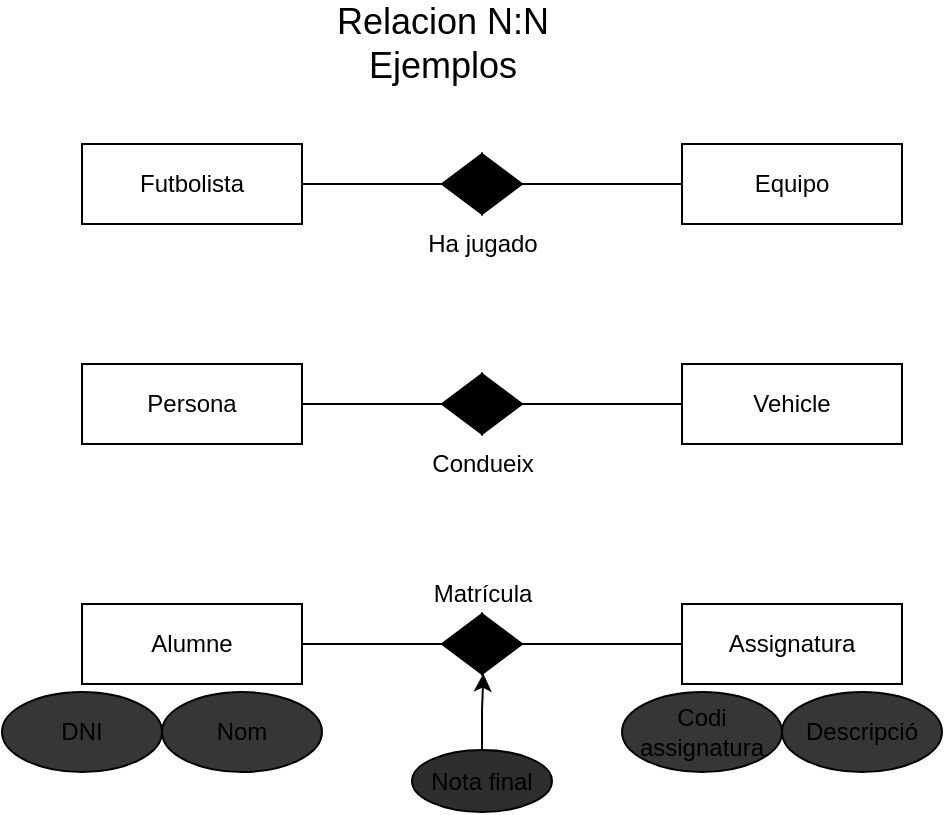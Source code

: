<mxfile version="15.2.7" type="device" pages="3"><diagram id="wQPyTj9Tl4LzuEljFUZk" name="Page-1"><mxGraphModel dx="538" dy="413" grid="1" gridSize="10" guides="1" tooltips="1" connect="1" arrows="1" fold="1" page="1" pageScale="1" pageWidth="583" pageHeight="827" math="0" shadow="0"><root><mxCell id="0"/><mxCell id="1" parent="0"/><mxCell id="dQi-Q5Y06BaNytwtdvyB-1" value="Futbolista" style="rounded=0;whiteSpace=wrap;html=1;" vertex="1" parent="1"><mxGeometry x="60" y="80" width="110" height="40" as="geometry"/></mxCell><mxCell id="dQi-Q5Y06BaNytwtdvyB-2" value="" style="endArrow=none;html=1;exitX=1;exitY=0.5;exitDx=0;exitDy=0;entryX=1;entryY=0.5;entryDx=0;entryDy=0;" edge="1" parent="1" source="dQi-Q5Y06BaNytwtdvyB-1" target="dQi-Q5Y06BaNytwtdvyB-3"><mxGeometry width="50" height="50" relative="1" as="geometry"><mxPoint x="290" y="300" as="sourcePoint"/><mxPoint x="240" y="100" as="targetPoint"/></mxGeometry></mxCell><mxCell id="dQi-Q5Y06BaNytwtdvyB-3" value="" style="triangle;whiteSpace=wrap;html=1;rotation=-180;fillColor=#000000;" vertex="1" parent="1"><mxGeometry x="240" y="85" width="20" height="30" as="geometry"/></mxCell><mxCell id="dQi-Q5Y06BaNytwtdvyB-4" value="" style="triangle;whiteSpace=wrap;html=1;fillColor=#000000;" vertex="1" parent="1"><mxGeometry x="260" y="85" width="20" height="30" as="geometry"/></mxCell><mxCell id="dQi-Q5Y06BaNytwtdvyB-6" value="Equipo" style="rounded=0;whiteSpace=wrap;html=1;" vertex="1" parent="1"><mxGeometry x="360" y="80" width="110" height="40" as="geometry"/></mxCell><mxCell id="dQi-Q5Y06BaNytwtdvyB-7" value="" style="endArrow=none;html=1;entryX=0;entryY=0.5;entryDx=0;entryDy=0;exitX=1;exitY=0.5;exitDx=0;exitDy=0;" edge="1" parent="1" source="dQi-Q5Y06BaNytwtdvyB-4" target="dQi-Q5Y06BaNytwtdvyB-6"><mxGeometry width="50" height="50" relative="1" as="geometry"><mxPoint x="260" y="150" as="sourcePoint"/><mxPoint x="310" y="100" as="targetPoint"/></mxGeometry></mxCell><mxCell id="dQi-Q5Y06BaNytwtdvyB-8" value="Ha jugado" style="text;html=1;align=center;verticalAlign=middle;resizable=0;points=[];autosize=1;strokeColor=none;fillColor=none;" vertex="1" parent="1"><mxGeometry x="225" y="120" width="70" height="20" as="geometry"/></mxCell><mxCell id="dQi-Q5Y06BaNytwtdvyB-9" value="&lt;font style=&quot;font-size: 18px&quot;&gt;Relacion N:N&lt;br&gt;Ejemplos&lt;/font&gt;" style="text;html=1;align=center;verticalAlign=middle;resizable=0;points=[];autosize=1;strokeColor=none;fillColor=none;" vertex="1" parent="1"><mxGeometry x="180" y="10" width="120" height="40" as="geometry"/></mxCell><mxCell id="dQi-Q5Y06BaNytwtdvyB-10" value="Persona" style="rounded=0;whiteSpace=wrap;html=1;" vertex="1" parent="1"><mxGeometry x="60" y="190" width="110" height="40" as="geometry"/></mxCell><mxCell id="dQi-Q5Y06BaNytwtdvyB-11" value="" style="endArrow=none;html=1;exitX=1;exitY=0.5;exitDx=0;exitDy=0;entryX=1;entryY=0.5;entryDx=0;entryDy=0;" edge="1" parent="1" source="dQi-Q5Y06BaNytwtdvyB-10" target="dQi-Q5Y06BaNytwtdvyB-12"><mxGeometry width="50" height="50" relative="1" as="geometry"><mxPoint x="290" y="410" as="sourcePoint"/><mxPoint x="240" y="210" as="targetPoint"/></mxGeometry></mxCell><mxCell id="dQi-Q5Y06BaNytwtdvyB-12" value="" style="triangle;whiteSpace=wrap;html=1;rotation=-180;fillColor=#000000;" vertex="1" parent="1"><mxGeometry x="240" y="195" width="20" height="30" as="geometry"/></mxCell><mxCell id="dQi-Q5Y06BaNytwtdvyB-13" value="" style="triangle;whiteSpace=wrap;html=1;fillColor=#000000;" vertex="1" parent="1"><mxGeometry x="260" y="195" width="20" height="30" as="geometry"/></mxCell><mxCell id="dQi-Q5Y06BaNytwtdvyB-14" value="Vehicle" style="rounded=0;whiteSpace=wrap;html=1;" vertex="1" parent="1"><mxGeometry x="360" y="190" width="110" height="40" as="geometry"/></mxCell><mxCell id="dQi-Q5Y06BaNytwtdvyB-15" value="" style="endArrow=none;html=1;entryX=0;entryY=0.5;entryDx=0;entryDy=0;exitX=1;exitY=0.5;exitDx=0;exitDy=0;" edge="1" parent="1" source="dQi-Q5Y06BaNytwtdvyB-13" target="dQi-Q5Y06BaNytwtdvyB-14"><mxGeometry width="50" height="50" relative="1" as="geometry"><mxPoint x="260" y="260" as="sourcePoint"/><mxPoint x="310" y="210" as="targetPoint"/></mxGeometry></mxCell><mxCell id="dQi-Q5Y06BaNytwtdvyB-16" value="Condueix" style="text;html=1;align=center;verticalAlign=middle;resizable=0;points=[];autosize=1;strokeColor=none;fillColor=none;" vertex="1" parent="1"><mxGeometry x="225" y="230" width="70" height="20" as="geometry"/></mxCell><mxCell id="dQi-Q5Y06BaNytwtdvyB-17" value="Alumne" style="rounded=0;whiteSpace=wrap;html=1;" vertex="1" parent="1"><mxGeometry x="60" y="310" width="110" height="40" as="geometry"/></mxCell><mxCell id="dQi-Q5Y06BaNytwtdvyB-18" value="" style="endArrow=none;html=1;exitX=1;exitY=0.5;exitDx=0;exitDy=0;entryX=1;entryY=0.5;entryDx=0;entryDy=0;" edge="1" parent="1" source="dQi-Q5Y06BaNytwtdvyB-17" target="dQi-Q5Y06BaNytwtdvyB-19"><mxGeometry width="50" height="50" relative="1" as="geometry"><mxPoint x="290" y="530" as="sourcePoint"/><mxPoint x="240" y="330" as="targetPoint"/></mxGeometry></mxCell><mxCell id="dQi-Q5Y06BaNytwtdvyB-19" value="" style="triangle;whiteSpace=wrap;html=1;rotation=-180;fillColor=#000000;" vertex="1" parent="1"><mxGeometry x="240" y="315" width="20" height="30" as="geometry"/></mxCell><mxCell id="dQi-Q5Y06BaNytwtdvyB-20" value="" style="triangle;whiteSpace=wrap;html=1;fillColor=#000000;" vertex="1" parent="1"><mxGeometry x="260" y="315" width="20" height="30" as="geometry"/></mxCell><mxCell id="dQi-Q5Y06BaNytwtdvyB-21" value="Assignatura" style="rounded=0;whiteSpace=wrap;html=1;" vertex="1" parent="1"><mxGeometry x="360" y="310" width="110" height="40" as="geometry"/></mxCell><mxCell id="dQi-Q5Y06BaNytwtdvyB-22" value="" style="endArrow=none;html=1;entryX=0;entryY=0.5;entryDx=0;entryDy=0;exitX=1;exitY=0.5;exitDx=0;exitDy=0;" edge="1" parent="1" source="dQi-Q5Y06BaNytwtdvyB-20" target="dQi-Q5Y06BaNytwtdvyB-21"><mxGeometry width="50" height="50" relative="1" as="geometry"><mxPoint x="260" y="380" as="sourcePoint"/><mxPoint x="310" y="330" as="targetPoint"/></mxGeometry></mxCell><mxCell id="dQi-Q5Y06BaNytwtdvyB-23" value="Nom" style="ellipse;whiteSpace=wrap;html=1;fillColor=#363636;" vertex="1" parent="1"><mxGeometry x="100" y="354" width="80" height="40" as="geometry"/></mxCell><mxCell id="dQi-Q5Y06BaNytwtdvyB-24" value="DNI" style="ellipse;whiteSpace=wrap;html=1;fillColor=#363636;" vertex="1" parent="1"><mxGeometry x="20" y="354" width="80" height="40" as="geometry"/></mxCell><mxCell id="dQi-Q5Y06BaNytwtdvyB-25" value="Descripció" style="ellipse;whiteSpace=wrap;html=1;fillColor=#363636;" vertex="1" parent="1"><mxGeometry x="410" y="354" width="80" height="40" as="geometry"/></mxCell><mxCell id="dQi-Q5Y06BaNytwtdvyB-26" value="Codi assignatura" style="ellipse;whiteSpace=wrap;html=1;fillColor=#363636;" vertex="1" parent="1"><mxGeometry x="330" y="354" width="80" height="40" as="geometry"/></mxCell><mxCell id="dQi-Q5Y06BaNytwtdvyB-27" value="Matrícula" style="text;html=1;align=center;verticalAlign=middle;resizable=0;points=[];autosize=1;strokeColor=none;fillColor=none;" vertex="1" parent="1"><mxGeometry x="230" y="295" width="60" height="20" as="geometry"/></mxCell><mxCell id="dQi-Q5Y06BaNytwtdvyB-29" style="edgeStyle=orthogonalEdgeStyle;rounded=0;orthogonalLoop=1;jettySize=auto;html=1;entryX=0.036;entryY=0.993;entryDx=0;entryDy=0;entryPerimeter=0;" edge="1" parent="1" source="dQi-Q5Y06BaNytwtdvyB-28" target="dQi-Q5Y06BaNytwtdvyB-20"><mxGeometry relative="1" as="geometry"><mxPoint x="259" y="349" as="targetPoint"/></mxGeometry></mxCell><mxCell id="dQi-Q5Y06BaNytwtdvyB-28" value="Nota final" style="ellipse;whiteSpace=wrap;html=1;fillColor=#2E2E2E;" vertex="1" parent="1"><mxGeometry x="225" y="383" width="70" height="31" as="geometry"/></mxCell></root></mxGraphModel></diagram><diagram id="2DiPhbe6TY--OHxUYzow" name="Page-2"><mxGraphModel dx="538" dy="413" grid="1" gridSize="10" guides="1" tooltips="1" connect="1" arrows="1" fold="1" page="1" pageScale="1" pageWidth="583" pageHeight="827" math="0" shadow="0"><root><mxCell id="i9YJpoPUIVaVUwR-LBMG-0"/><mxCell id="i9YJpoPUIVaVUwR-LBMG-1" parent="i9YJpoPUIVaVUwR-LBMG-0"/><mxCell id="b6M7zPw-T7OZiNa0igSl-0" value="&lt;font style=&quot;font-size: 18px&quot;&gt;Relacion 1 a 1&lt;/font&gt;" style="text;html=1;align=center;verticalAlign=middle;resizable=0;points=[];autosize=1;strokeColor=none;fillColor=none;" vertex="1" parent="i9YJpoPUIVaVUwR-LBMG-1"><mxGeometry x="220" y="10" width="130" height="20" as="geometry"/></mxCell><mxCell id="b6M7zPw-T7OZiNa0igSl-1" value="Jugador" style="rounded=0;whiteSpace=wrap;html=1;fillColor=#2E2E2E;" vertex="1" parent="i9YJpoPUIVaVUwR-LBMG-1"><mxGeometry x="60" y="80" width="120" height="40" as="geometry"/></mxCell><mxCell id="b6M7zPw-T7OZiNa0igSl-2" value="Dorsal" style="rounded=0;whiteSpace=wrap;html=1;fillColor=#2E2E2E;" vertex="1" parent="i9YJpoPUIVaVUwR-LBMG-1"><mxGeometry x="380" y="80" width="120" height="40" as="geometry"/></mxCell><mxCell id="b6M7zPw-T7OZiNa0igSl-3" value="" style="endArrow=none;html=1;exitX=1;exitY=0.5;exitDx=0;exitDy=0;startArrow=none;" edge="1" parent="i9YJpoPUIVaVUwR-LBMG-1" source="b6M7zPw-T7OZiNa0igSl-7"><mxGeometry width="50" height="50" relative="1" as="geometry"><mxPoint x="310" y="250" as="sourcePoint"/><mxPoint x="270" y="100" as="targetPoint"/></mxGeometry></mxCell><mxCell id="b6M7zPw-T7OZiNa0igSl-4" value="" style="endArrow=none;html=1;exitX=1;exitY=0.5;exitDx=0;exitDy=0;entryX=0;entryY=0.5;entryDx=0;entryDy=0;" edge="1" parent="i9YJpoPUIVaVUwR-LBMG-1" target="b6M7zPw-T7OZiNa0igSl-2"><mxGeometry width="50" height="50" relative="1" as="geometry"><mxPoint x="290" y="99.71" as="sourcePoint"/><mxPoint x="380" y="100" as="targetPoint"/></mxGeometry></mxCell><mxCell id="b6M7zPw-T7OZiNa0igSl-5" value="" style="triangle;whiteSpace=wrap;html=1;fillColor=#2E2E2E;" vertex="1" parent="i9YJpoPUIVaVUwR-LBMG-1"><mxGeometry x="282" y="85" width="20" height="30" as="geometry"/></mxCell><mxCell id="b6M7zPw-T7OZiNa0igSl-7" value="" style="triangle;whiteSpace=wrap;html=1;fillColor=#2E2E2E;rotation=-180;" vertex="1" parent="i9YJpoPUIVaVUwR-LBMG-1"><mxGeometry x="262" y="85" width="20" height="30" as="geometry"/></mxCell><mxCell id="b6M7zPw-T7OZiNa0igSl-8" value="" style="endArrow=none;html=1;exitX=1;exitY=0.5;exitDx=0;exitDy=0;" edge="1" parent="i9YJpoPUIVaVUwR-LBMG-1" source="b6M7zPw-T7OZiNa0igSl-1" target="b6M7zPw-T7OZiNa0igSl-7"><mxGeometry width="50" height="50" relative="1" as="geometry"><mxPoint x="180" y="100" as="sourcePoint"/><mxPoint x="270" y="100" as="targetPoint"/></mxGeometry></mxCell><mxCell id="b6M7zPw-T7OZiNa0igSl-9" value="Persona" style="rounded=0;whiteSpace=wrap;html=1;fillColor=#2E2E2E;" vertex="1" parent="i9YJpoPUIVaVUwR-LBMG-1"><mxGeometry x="60" y="170" width="120" height="40" as="geometry"/></mxCell><mxCell id="b6M7zPw-T7OZiNa0igSl-10" value="Ciudad" style="rounded=0;whiteSpace=wrap;html=1;fillColor=#2E2E2E;" vertex="1" parent="i9YJpoPUIVaVUwR-LBMG-1"><mxGeometry x="380" y="170" width="120" height="40" as="geometry"/></mxCell><mxCell id="b6M7zPw-T7OZiNa0igSl-11" value="" style="endArrow=none;html=1;exitX=1;exitY=0.5;exitDx=0;exitDy=0;startArrow=none;" edge="1" parent="i9YJpoPUIVaVUwR-LBMG-1" source="b6M7zPw-T7OZiNa0igSl-14"><mxGeometry width="50" height="50" relative="1" as="geometry"><mxPoint x="310" y="340" as="sourcePoint"/><mxPoint x="270" y="190" as="targetPoint"/></mxGeometry></mxCell><mxCell id="b6M7zPw-T7OZiNa0igSl-12" value="" style="endArrow=none;html=1;exitX=1;exitY=0.5;exitDx=0;exitDy=0;entryX=0;entryY=0.5;entryDx=0;entryDy=0;" edge="1" parent="i9YJpoPUIVaVUwR-LBMG-1" target="b6M7zPw-T7OZiNa0igSl-10"><mxGeometry width="50" height="50" relative="1" as="geometry"><mxPoint x="290" y="189.71" as="sourcePoint"/><mxPoint x="380" y="190" as="targetPoint"/></mxGeometry></mxCell><mxCell id="b6M7zPw-T7OZiNa0igSl-13" value="" style="triangle;whiteSpace=wrap;html=1;fillColor=#2E2E2E;" vertex="1" parent="i9YJpoPUIVaVUwR-LBMG-1"><mxGeometry x="282" y="175" width="20" height="30" as="geometry"/></mxCell><mxCell id="b6M7zPw-T7OZiNa0igSl-14" value="" style="triangle;whiteSpace=wrap;html=1;fillColor=#2E2E2E;rotation=-180;" vertex="1" parent="i9YJpoPUIVaVUwR-LBMG-1"><mxGeometry x="262" y="175" width="20" height="30" as="geometry"/></mxCell><mxCell id="b6M7zPw-T7OZiNa0igSl-15" value="" style="endArrow=none;html=1;exitX=1;exitY=0.5;exitDx=0;exitDy=0;" edge="1" parent="i9YJpoPUIVaVUwR-LBMG-1" source="b6M7zPw-T7OZiNa0igSl-9" target="b6M7zPw-T7OZiNa0igSl-14"><mxGeometry width="50" height="50" relative="1" as="geometry"><mxPoint x="180" y="190" as="sourcePoint"/><mxPoint x="270" y="190" as="targetPoint"/></mxGeometry></mxCell></root></mxGraphModel></diagram><diagram id="A50Smxv-dE7bL32kr5zA" name="Page-3"><mxGraphModel dx="258" dy="198" grid="1" gridSize="10" guides="1" tooltips="1" connect="1" arrows="1" fold="1" page="1" pageScale="1" pageWidth="583" pageHeight="827" math="0" shadow="0"><root><mxCell id="LcgUzy49oSnoOYfDpTwX-0"/><mxCell id="LcgUzy49oSnoOYfDpTwX-1" parent="LcgUzy49oSnoOYfDpTwX-0"/><mxCell id="LcgUzy49oSnoOYfDpTwX-2" value="&lt;font style=&quot;font-size: 18px&quot;&gt;Relacion 1 a N&lt;/font&gt;" style="text;html=1;align=center;verticalAlign=middle;resizable=0;points=[];autosize=1;strokeColor=none;fillColor=none;" vertex="1" parent="LcgUzy49oSnoOYfDpTwX-1"><mxGeometry x="227" y="10" width="130" height="20" as="geometry"/></mxCell><mxCell id="SG_nl1Tu1vs19xFI_bFU-0" value="Aerolinea" style="rounded=0;whiteSpace=wrap;html=1;fillColor=#2E2E2E;" vertex="1" parent="LcgUzy49oSnoOYfDpTwX-1"><mxGeometry x="60" y="80" width="120" height="40" as="geometry"/></mxCell><mxCell id="SG_nl1Tu1vs19xFI_bFU-1" value="Avion" style="rounded=0;whiteSpace=wrap;html=1;fillColor=#2E2E2E;" vertex="1" parent="LcgUzy49oSnoOYfDpTwX-1"><mxGeometry x="380" y="80" width="120" height="40" as="geometry"/></mxCell><mxCell id="SG_nl1Tu1vs19xFI_bFU-2" value="" style="endArrow=none;html=1;exitX=1;exitY=0.5;exitDx=0;exitDy=0;startArrow=none;" edge="1" parent="LcgUzy49oSnoOYfDpTwX-1" source="SG_nl1Tu1vs19xFI_bFU-5"><mxGeometry width="50" height="50" relative="1" as="geometry"><mxPoint x="310" y="250" as="sourcePoint"/><mxPoint x="270" y="100" as="targetPoint"/></mxGeometry></mxCell><mxCell id="SG_nl1Tu1vs19xFI_bFU-3" value="" style="endArrow=none;html=1;exitX=1;exitY=0.5;exitDx=0;exitDy=0;entryX=0;entryY=0.5;entryDx=0;entryDy=0;" edge="1" parent="LcgUzy49oSnoOYfDpTwX-1" target="SG_nl1Tu1vs19xFI_bFU-1"><mxGeometry width="50" height="50" relative="1" as="geometry"><mxPoint x="290" y="99.71" as="sourcePoint"/><mxPoint x="380" y="100" as="targetPoint"/></mxGeometry></mxCell><mxCell id="SG_nl1Tu1vs19xFI_bFU-4" value="" style="triangle;whiteSpace=wrap;html=1;fillColor=#000000;" vertex="1" parent="LcgUzy49oSnoOYfDpTwX-1"><mxGeometry x="282" y="85" width="20" height="30" as="geometry"/></mxCell><mxCell id="SG_nl1Tu1vs19xFI_bFU-5" value="" style="triangle;whiteSpace=wrap;html=1;fillColor=#2E2E2E;rotation=-180;" vertex="1" parent="LcgUzy49oSnoOYfDpTwX-1"><mxGeometry x="262" y="85" width="20" height="30" as="geometry"/></mxCell><mxCell id="SG_nl1Tu1vs19xFI_bFU-6" value="" style="endArrow=none;html=1;exitX=1;exitY=0.5;exitDx=0;exitDy=0;" edge="1" parent="LcgUzy49oSnoOYfDpTwX-1" source="SG_nl1Tu1vs19xFI_bFU-0" target="SG_nl1Tu1vs19xFI_bFU-5"><mxGeometry width="50" height="50" relative="1" as="geometry"><mxPoint x="180" y="100" as="sourcePoint"/><mxPoint x="270" y="100" as="targetPoint"/></mxGeometry></mxCell><mxCell id="SG_nl1Tu1vs19xFI_bFU-7" value="Persona" style="rounded=0;whiteSpace=wrap;html=1;fillColor=#2E2E2E;" vertex="1" parent="LcgUzy49oSnoOYfDpTwX-1"><mxGeometry x="60" y="170" width="120" height="40" as="geometry"/></mxCell><mxCell id="SG_nl1Tu1vs19xFI_bFU-8" value="País" style="rounded=0;whiteSpace=wrap;html=1;fillColor=#2E2E2E;" vertex="1" parent="LcgUzy49oSnoOYfDpTwX-1"><mxGeometry x="380" y="170" width="120" height="40" as="geometry"/></mxCell><mxCell id="SG_nl1Tu1vs19xFI_bFU-9" value="" style="endArrow=none;html=1;exitX=1;exitY=0.5;exitDx=0;exitDy=0;startArrow=none;" edge="1" parent="LcgUzy49oSnoOYfDpTwX-1" source="SG_nl1Tu1vs19xFI_bFU-12"><mxGeometry width="50" height="50" relative="1" as="geometry"><mxPoint x="310" y="340" as="sourcePoint"/><mxPoint x="270" y="190" as="targetPoint"/></mxGeometry></mxCell><mxCell id="SG_nl1Tu1vs19xFI_bFU-10" value="" style="endArrow=none;html=1;exitX=1;exitY=0.5;exitDx=0;exitDy=0;entryX=0;entryY=0.5;entryDx=0;entryDy=0;startArrow=none;" edge="1" parent="LcgUzy49oSnoOYfDpTwX-1" target="SG_nl1Tu1vs19xFI_bFU-8" source="SG_nl1Tu1vs19xFI_bFU-12"><mxGeometry width="50" height="50" relative="1" as="geometry"><mxPoint x="290" y="189.71" as="sourcePoint"/><mxPoint x="380" y="190" as="targetPoint"/></mxGeometry></mxCell><mxCell id="SG_nl1Tu1vs19xFI_bFU-13" value="" style="endArrow=none;html=1;exitX=1;exitY=0.5;exitDx=0;exitDy=0;startArrow=none;" edge="1" parent="LcgUzy49oSnoOYfDpTwX-1" source="SG_nl1Tu1vs19xFI_bFU-11" target="SG_nl1Tu1vs19xFI_bFU-12"><mxGeometry width="50" height="50" relative="1" as="geometry"><mxPoint x="180" y="190" as="sourcePoint"/><mxPoint x="270" y="190" as="targetPoint"/></mxGeometry></mxCell><mxCell id="SG_nl1Tu1vs19xFI_bFU-12" value="" style="triangle;whiteSpace=wrap;html=1;fillColor=#2E2E2E;rotation=0;" vertex="1" parent="LcgUzy49oSnoOYfDpTwX-1"><mxGeometry x="292" y="175" width="20" height="30" as="geometry"/></mxCell><mxCell id="SG_nl1Tu1vs19xFI_bFU-14" value="" style="endArrow=none;html=1;exitX=1;exitY=0.5;exitDx=0;exitDy=0;entryX=0;entryY=0.5;entryDx=0;entryDy=0;" edge="1" parent="LcgUzy49oSnoOYfDpTwX-1" target="SG_nl1Tu1vs19xFI_bFU-12"><mxGeometry width="50" height="50" relative="1" as="geometry"><mxPoint x="290" y="189.71" as="sourcePoint"/><mxPoint x="380" y="190" as="targetPoint"/></mxGeometry></mxCell><mxCell id="SG_nl1Tu1vs19xFI_bFU-11" value="" style="triangle;whiteSpace=wrap;html=1;fillColor=#000000;rotation=-180;" vertex="1" parent="LcgUzy49oSnoOYfDpTwX-1"><mxGeometry x="271.5" y="175" width="20" height="30" as="geometry"/></mxCell><mxCell id="SG_nl1Tu1vs19xFI_bFU-15" value="" style="endArrow=none;html=1;exitX=1;exitY=0.5;exitDx=0;exitDy=0;" edge="1" parent="LcgUzy49oSnoOYfDpTwX-1" source="SG_nl1Tu1vs19xFI_bFU-7" target="SG_nl1Tu1vs19xFI_bFU-11"><mxGeometry width="50" height="50" relative="1" as="geometry"><mxPoint x="180" y="190" as="sourcePoint"/><mxPoint x="292" y="190" as="targetPoint"/></mxGeometry></mxCell></root></mxGraphModel></diagram></mxfile>